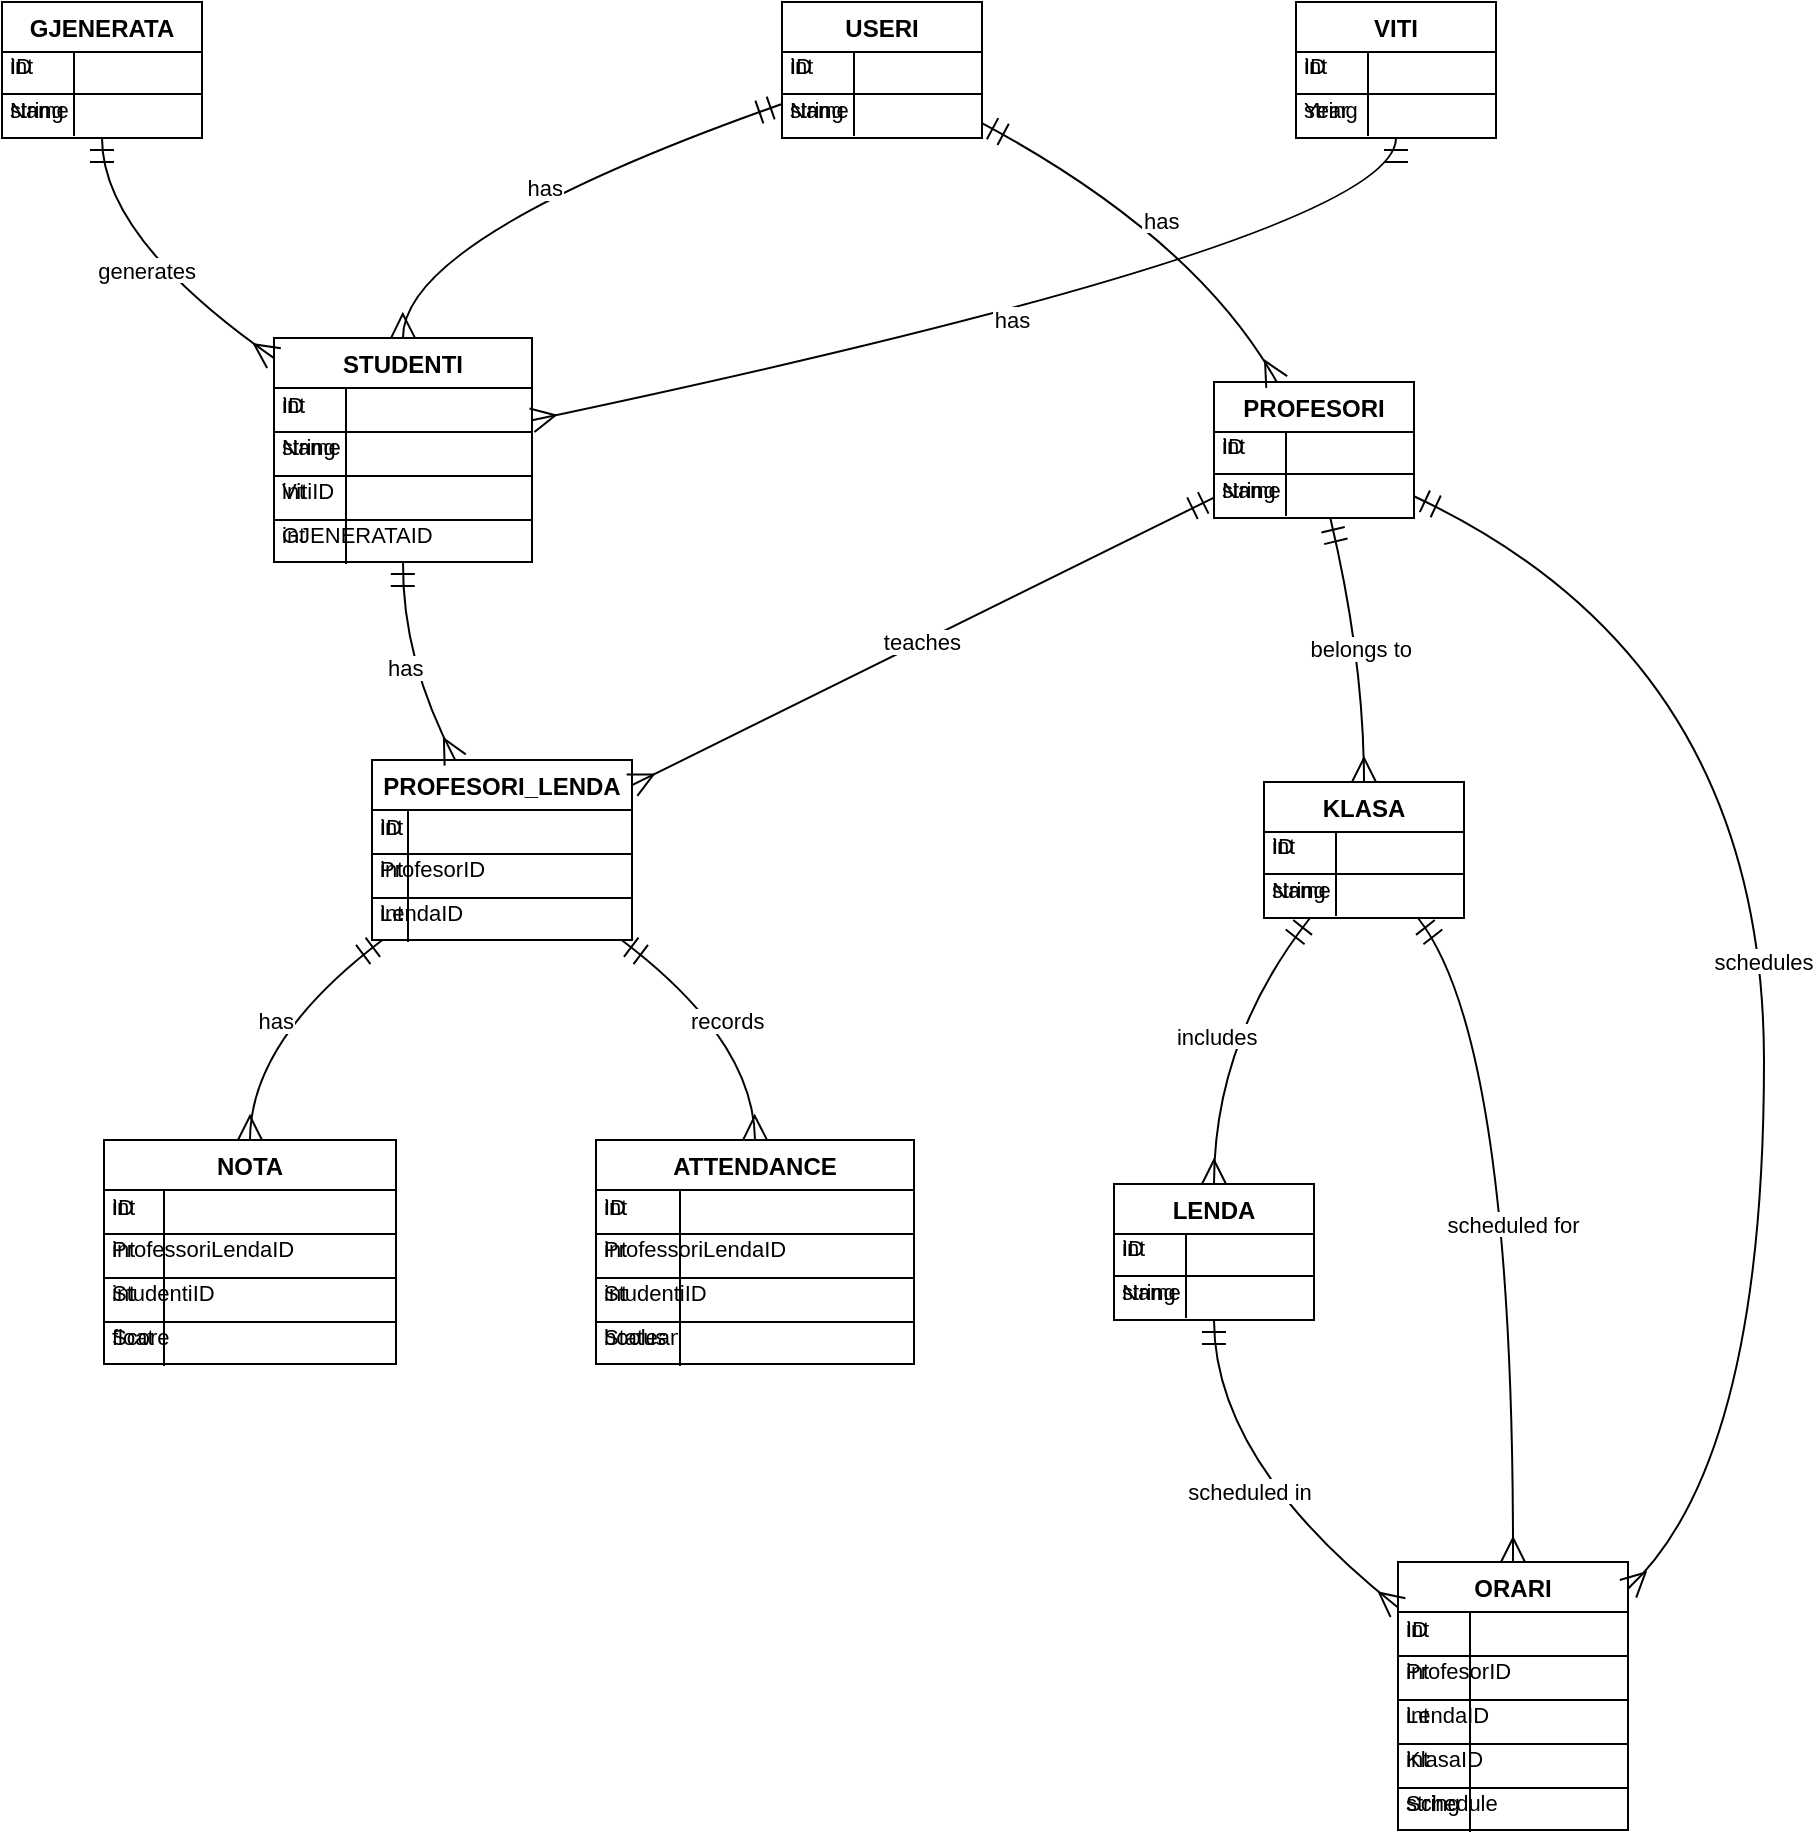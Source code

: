 <mxfile version="25.0.3">
  <diagram name="Page-1" id="MQIPUPeUFMJx04zR1qg9">
    <mxGraphModel dx="1167" dy="619" grid="1" gridSize="10" guides="1" tooltips="1" connect="1" arrows="1" fold="1" page="1" pageScale="1" pageWidth="850" pageHeight="1100" math="0" shadow="0">
      <root>
        <mxCell id="0" />
        <mxCell id="1" parent="0" />
        <mxCell id="2" value="USERI" style="shape=table;startSize=25;container=1;collapsible=0;childLayout=tableLayout;fixedRows=1;rowLines=1;fontStyle=1;align=center;resizeLast=1;" parent="1" vertex="1">
          <mxGeometry x="410" y="20" width="100" height="68" as="geometry" />
        </mxCell>
        <mxCell id="3" style="shape=tableRow;horizontal=0;startSize=0;swimlaneHead=0;swimlaneBody=0;fillColor=none;collapsible=0;dropTarget=0;points=[[0,0.5],[1,0.5]];portConstraint=eastwest;top=0;left=0;right=0;bottom=0;" parent="2" vertex="1">
          <mxGeometry y="21" width="100" height="21" as="geometry" />
        </mxCell>
        <mxCell id="4" value="int" style="shape=partialRectangle;connectable=0;fillColor=none;top=0;left=0;bottom=0;right=0;align=left;spacingLeft=2;overflow=hidden;fontSize=11;" parent="3" vertex="1">
          <mxGeometry width="36" height="21" as="geometry" />
        </mxCell>
        <mxCell id="5" value="ID" style="shape=partialRectangle;connectable=0;fillColor=none;top=0;left=0;bottom=0;right=0;align=left;spacingLeft=2;overflow=hidden;fontSize=11;" parent="3" vertex="1">
          <mxGeometry width="64" height="21" as="geometry" />
        </mxCell>
        <mxCell id="6" style="shape=tableRow;horizontal=0;startSize=0;swimlaneHead=0;swimlaneBody=0;fillColor=none;collapsible=0;dropTarget=0;points=[[0,0.5],[1,0.5]];portConstraint=eastwest;top=0;left=0;right=0;bottom=0;" parent="2" vertex="1">
          <mxGeometry y="43" width="100" height="21" as="geometry" />
        </mxCell>
        <mxCell id="7" value="string" style="shape=partialRectangle;connectable=0;fillColor=none;top=0;left=0;bottom=0;right=0;align=left;spacingLeft=2;overflow=hidden;fontSize=11;" parent="6" vertex="1">
          <mxGeometry width="36" height="21" as="geometry" />
        </mxCell>
        <mxCell id="8" value="Name" style="shape=partialRectangle;connectable=0;fillColor=none;top=0;left=0;bottom=0;right=0;align=left;spacingLeft=2;overflow=hidden;fontSize=11;" parent="6" vertex="1">
          <mxGeometry width="64" height="21" as="geometry" />
        </mxCell>
        <mxCell id="9" value="STUDENTI" style="shape=table;startSize=25;container=1;collapsible=0;childLayout=tableLayout;fixedRows=1;rowLines=1;fontStyle=1;align=center;resizeLast=1;" parent="1" vertex="1">
          <mxGeometry x="156" y="188" width="129" height="112" as="geometry" />
        </mxCell>
        <mxCell id="10" style="shape=tableRow;horizontal=0;startSize=0;swimlaneHead=0;swimlaneBody=0;fillColor=none;collapsible=0;dropTarget=0;points=[[0,0.5],[1,0.5]];portConstraint=eastwest;top=0;left=0;right=0;bottom=0;" parent="9" vertex="1">
          <mxGeometry y="22" width="129" height="22" as="geometry" />
        </mxCell>
        <mxCell id="11" value="int" style="shape=partialRectangle;connectable=0;fillColor=none;top=0;left=0;bottom=0;right=0;align=left;spacingLeft=2;overflow=hidden;fontSize=11;" parent="10" vertex="1">
          <mxGeometry width="36" height="22" as="geometry" />
        </mxCell>
        <mxCell id="12" value="ID" style="shape=partialRectangle;connectable=0;fillColor=none;top=0;left=0;bottom=0;right=0;align=left;spacingLeft=2;overflow=hidden;fontSize=11;" parent="10" vertex="1">
          <mxGeometry width="93" height="22" as="geometry" />
        </mxCell>
        <mxCell id="13" style="shape=tableRow;horizontal=0;startSize=0;swimlaneHead=0;swimlaneBody=0;fillColor=none;collapsible=0;dropTarget=0;points=[[0,0.5],[1,0.5]];portConstraint=eastwest;top=0;left=0;right=0;bottom=0;" parent="9" vertex="1">
          <mxGeometry y="43" width="129" height="22" as="geometry" />
        </mxCell>
        <mxCell id="14" value="string" style="shape=partialRectangle;connectable=0;fillColor=none;top=0;left=0;bottom=0;right=0;align=left;spacingLeft=2;overflow=hidden;fontSize=11;" parent="13" vertex="1">
          <mxGeometry width="36" height="22" as="geometry" />
        </mxCell>
        <mxCell id="15" value="Name" style="shape=partialRectangle;connectable=0;fillColor=none;top=0;left=0;bottom=0;right=0;align=left;spacingLeft=2;overflow=hidden;fontSize=11;" parent="13" vertex="1">
          <mxGeometry width="93" height="22" as="geometry" />
        </mxCell>
        <mxCell id="16" style="shape=tableRow;horizontal=0;startSize=0;swimlaneHead=0;swimlaneBody=0;fillColor=none;collapsible=0;dropTarget=0;points=[[0,0.5],[1,0.5]];portConstraint=eastwest;top=0;left=0;right=0;bottom=0;" parent="9" vertex="1">
          <mxGeometry y="65" width="129" height="22" as="geometry" />
        </mxCell>
        <mxCell id="17" value="int" style="shape=partialRectangle;connectable=0;fillColor=none;top=0;left=0;bottom=0;right=0;align=left;spacingLeft=2;overflow=hidden;fontSize=11;" parent="16" vertex="1">
          <mxGeometry width="36" height="22" as="geometry" />
        </mxCell>
        <mxCell id="18" value="VitiID" style="shape=partialRectangle;connectable=0;fillColor=none;top=0;left=0;bottom=0;right=0;align=left;spacingLeft=2;overflow=hidden;fontSize=11;" parent="16" vertex="1">
          <mxGeometry width="93" height="22" as="geometry" />
        </mxCell>
        <mxCell id="19" style="shape=tableRow;horizontal=0;startSize=0;swimlaneHead=0;swimlaneBody=0;fillColor=none;collapsible=0;dropTarget=0;points=[[0,0.5],[1,0.5]];portConstraint=eastwest;top=0;left=0;right=0;bottom=0;" parent="9" vertex="1">
          <mxGeometry y="87" width="129" height="22" as="geometry" />
        </mxCell>
        <mxCell id="20" value="int" style="shape=partialRectangle;connectable=0;fillColor=none;top=0;left=0;bottom=0;right=0;align=left;spacingLeft=2;overflow=hidden;fontSize=11;" parent="19" vertex="1">
          <mxGeometry width="36" height="22" as="geometry" />
        </mxCell>
        <mxCell id="21" value="GJENERATAID" style="shape=partialRectangle;connectable=0;fillColor=none;top=0;left=0;bottom=0;right=0;align=left;spacingLeft=2;overflow=hidden;fontSize=11;" parent="19" vertex="1">
          <mxGeometry width="93" height="22" as="geometry" />
        </mxCell>
        <mxCell id="22" value="PROFESORI" style="shape=table;startSize=25;container=1;collapsible=0;childLayout=tableLayout;fixedRows=1;rowLines=1;fontStyle=1;align=center;resizeLast=1;" parent="1" vertex="1">
          <mxGeometry x="626" y="210" width="100" height="68" as="geometry" />
        </mxCell>
        <mxCell id="23" style="shape=tableRow;horizontal=0;startSize=0;swimlaneHead=0;swimlaneBody=0;fillColor=none;collapsible=0;dropTarget=0;points=[[0,0.5],[1,0.5]];portConstraint=eastwest;top=0;left=0;right=0;bottom=0;" parent="22" vertex="1">
          <mxGeometry y="21" width="100" height="21" as="geometry" />
        </mxCell>
        <mxCell id="24" value="int" style="shape=partialRectangle;connectable=0;fillColor=none;top=0;left=0;bottom=0;right=0;align=left;spacingLeft=2;overflow=hidden;fontSize=11;" parent="23" vertex="1">
          <mxGeometry width="36" height="21" as="geometry" />
        </mxCell>
        <mxCell id="25" value="ID" style="shape=partialRectangle;connectable=0;fillColor=none;top=0;left=0;bottom=0;right=0;align=left;spacingLeft=2;overflow=hidden;fontSize=11;" parent="23" vertex="1">
          <mxGeometry width="64" height="21" as="geometry" />
        </mxCell>
        <mxCell id="26" style="shape=tableRow;horizontal=0;startSize=0;swimlaneHead=0;swimlaneBody=0;fillColor=none;collapsible=0;dropTarget=0;points=[[0,0.5],[1,0.5]];portConstraint=eastwest;top=0;left=0;right=0;bottom=0;" parent="22" vertex="1">
          <mxGeometry y="43" width="100" height="21" as="geometry" />
        </mxCell>
        <mxCell id="27" value="string" style="shape=partialRectangle;connectable=0;fillColor=none;top=0;left=0;bottom=0;right=0;align=left;spacingLeft=2;overflow=hidden;fontSize=11;" parent="26" vertex="1">
          <mxGeometry width="36" height="21" as="geometry" />
        </mxCell>
        <mxCell id="28" value="Name" style="shape=partialRectangle;connectable=0;fillColor=none;top=0;left=0;bottom=0;right=0;align=left;spacingLeft=2;overflow=hidden;fontSize=11;" parent="26" vertex="1">
          <mxGeometry width="64" height="21" as="geometry" />
        </mxCell>
        <mxCell id="29" value="GJENERATA" style="shape=table;startSize=25;container=1;collapsible=0;childLayout=tableLayout;fixedRows=1;rowLines=1;fontStyle=1;align=center;resizeLast=1;" parent="1" vertex="1">
          <mxGeometry x="20" y="20" width="100" height="68" as="geometry" />
        </mxCell>
        <mxCell id="30" style="shape=tableRow;horizontal=0;startSize=0;swimlaneHead=0;swimlaneBody=0;fillColor=none;collapsible=0;dropTarget=0;points=[[0,0.5],[1,0.5]];portConstraint=eastwest;top=0;left=0;right=0;bottom=0;" parent="29" vertex="1">
          <mxGeometry y="21" width="100" height="21" as="geometry" />
        </mxCell>
        <mxCell id="31" value="int" style="shape=partialRectangle;connectable=0;fillColor=none;top=0;left=0;bottom=0;right=0;align=left;spacingLeft=2;overflow=hidden;fontSize=11;" parent="30" vertex="1">
          <mxGeometry width="36" height="21" as="geometry" />
        </mxCell>
        <mxCell id="32" value="ID" style="shape=partialRectangle;connectable=0;fillColor=none;top=0;left=0;bottom=0;right=0;align=left;spacingLeft=2;overflow=hidden;fontSize=11;" parent="30" vertex="1">
          <mxGeometry width="64" height="21" as="geometry" />
        </mxCell>
        <mxCell id="33" style="shape=tableRow;horizontal=0;startSize=0;swimlaneHead=0;swimlaneBody=0;fillColor=none;collapsible=0;dropTarget=0;points=[[0,0.5],[1,0.5]];portConstraint=eastwest;top=0;left=0;right=0;bottom=0;" parent="29" vertex="1">
          <mxGeometry y="43" width="100" height="21" as="geometry" />
        </mxCell>
        <mxCell id="34" value="string" style="shape=partialRectangle;connectable=0;fillColor=none;top=0;left=0;bottom=0;right=0;align=left;spacingLeft=2;overflow=hidden;fontSize=11;" parent="33" vertex="1">
          <mxGeometry width="36" height="21" as="geometry" />
        </mxCell>
        <mxCell id="35" value="Name" style="shape=partialRectangle;connectable=0;fillColor=none;top=0;left=0;bottom=0;right=0;align=left;spacingLeft=2;overflow=hidden;fontSize=11;" parent="33" vertex="1">
          <mxGeometry width="64" height="21" as="geometry" />
        </mxCell>
        <mxCell id="36" value="VITI" style="shape=table;startSize=25;container=1;collapsible=0;childLayout=tableLayout;fixedRows=1;rowLines=1;fontStyle=1;align=center;resizeLast=1;" parent="1" vertex="1">
          <mxGeometry x="667" y="20" width="100" height="68" as="geometry" />
        </mxCell>
        <mxCell id="37" style="shape=tableRow;horizontal=0;startSize=0;swimlaneHead=0;swimlaneBody=0;fillColor=none;collapsible=0;dropTarget=0;points=[[0,0.5],[1,0.5]];portConstraint=eastwest;top=0;left=0;right=0;bottom=0;" parent="36" vertex="1">
          <mxGeometry y="21" width="100" height="21" as="geometry" />
        </mxCell>
        <mxCell id="38" value="int" style="shape=partialRectangle;connectable=0;fillColor=none;top=0;left=0;bottom=0;right=0;align=left;spacingLeft=2;overflow=hidden;fontSize=11;" parent="37" vertex="1">
          <mxGeometry width="36" height="21" as="geometry" />
        </mxCell>
        <mxCell id="39" value="ID" style="shape=partialRectangle;connectable=0;fillColor=none;top=0;left=0;bottom=0;right=0;align=left;spacingLeft=2;overflow=hidden;fontSize=11;" parent="37" vertex="1">
          <mxGeometry width="64" height="21" as="geometry" />
        </mxCell>
        <mxCell id="40" style="shape=tableRow;horizontal=0;startSize=0;swimlaneHead=0;swimlaneBody=0;fillColor=none;collapsible=0;dropTarget=0;points=[[0,0.5],[1,0.5]];portConstraint=eastwest;top=0;left=0;right=0;bottom=0;" parent="36" vertex="1">
          <mxGeometry y="43" width="100" height="21" as="geometry" />
        </mxCell>
        <mxCell id="41" value="string" style="shape=partialRectangle;connectable=0;fillColor=none;top=0;left=0;bottom=0;right=0;align=left;spacingLeft=2;overflow=hidden;fontSize=11;" parent="40" vertex="1">
          <mxGeometry width="36" height="21" as="geometry" />
        </mxCell>
        <mxCell id="42" value="Year" style="shape=partialRectangle;connectable=0;fillColor=none;top=0;left=0;bottom=0;right=0;align=left;spacingLeft=2;overflow=hidden;fontSize=11;" parent="40" vertex="1">
          <mxGeometry width="64" height="21" as="geometry" />
        </mxCell>
        <mxCell id="43" value="PROFESORI_LENDA" style="shape=table;startSize=25;container=1;collapsible=0;childLayout=tableLayout;fixedRows=1;rowLines=1;fontStyle=1;align=center;resizeLast=1;" parent="1" vertex="1">
          <mxGeometry x="205" y="399" width="130" height="90" as="geometry" />
        </mxCell>
        <mxCell id="44" style="shape=tableRow;horizontal=0;startSize=0;swimlaneHead=0;swimlaneBody=0;fillColor=none;collapsible=0;dropTarget=0;points=[[0,0.5],[1,0.5]];portConstraint=eastwest;top=0;left=0;right=0;bottom=0;" parent="43" vertex="1">
          <mxGeometry y="22" width="130" height="22" as="geometry" />
        </mxCell>
        <mxCell id="45" value="int" style="shape=partialRectangle;connectable=0;fillColor=none;top=0;left=0;bottom=0;right=0;align=left;spacingLeft=2;overflow=hidden;fontSize=11;" parent="44" vertex="1">
          <mxGeometry width="18" height="22" as="geometry" />
        </mxCell>
        <mxCell id="46" value="ID" style="shape=partialRectangle;connectable=0;fillColor=none;top=0;left=0;bottom=0;right=0;align=left;spacingLeft=2;overflow=hidden;fontSize=11;" parent="44" vertex="1">
          <mxGeometry width="112" height="22" as="geometry" />
        </mxCell>
        <mxCell id="47" style="shape=tableRow;horizontal=0;startSize=0;swimlaneHead=0;swimlaneBody=0;fillColor=none;collapsible=0;dropTarget=0;points=[[0,0.5],[1,0.5]];portConstraint=eastwest;top=0;left=0;right=0;bottom=0;" parent="43" vertex="1">
          <mxGeometry y="43" width="130" height="22" as="geometry" />
        </mxCell>
        <mxCell id="48" value="int" style="shape=partialRectangle;connectable=0;fillColor=none;top=0;left=0;bottom=0;right=0;align=left;spacingLeft=2;overflow=hidden;fontSize=11;" parent="47" vertex="1">
          <mxGeometry width="18" height="22" as="geometry" />
        </mxCell>
        <mxCell id="49" value="ProfesorID" style="shape=partialRectangle;connectable=0;fillColor=none;top=0;left=0;bottom=0;right=0;align=left;spacingLeft=2;overflow=hidden;fontSize=11;" parent="47" vertex="1">
          <mxGeometry width="112" height="22" as="geometry" />
        </mxCell>
        <mxCell id="50" style="shape=tableRow;horizontal=0;startSize=0;swimlaneHead=0;swimlaneBody=0;fillColor=none;collapsible=0;dropTarget=0;points=[[0,0.5],[1,0.5]];portConstraint=eastwest;top=0;left=0;right=0;bottom=0;" parent="43" vertex="1">
          <mxGeometry y="65" width="130" height="22" as="geometry" />
        </mxCell>
        <mxCell id="51" value="int" style="shape=partialRectangle;connectable=0;fillColor=none;top=0;left=0;bottom=0;right=0;align=left;spacingLeft=2;overflow=hidden;fontSize=11;" parent="50" vertex="1">
          <mxGeometry width="18" height="22" as="geometry" />
        </mxCell>
        <mxCell id="52" value="LendaID" style="shape=partialRectangle;connectable=0;fillColor=none;top=0;left=0;bottom=0;right=0;align=left;spacingLeft=2;overflow=hidden;fontSize=11;" parent="50" vertex="1">
          <mxGeometry width="112" height="22" as="geometry" />
        </mxCell>
        <mxCell id="53" value="NOTA" style="shape=table;startSize=25;container=1;collapsible=0;childLayout=tableLayout;fixedRows=1;rowLines=1;fontStyle=1;align=center;resizeLast=1;" parent="1" vertex="1">
          <mxGeometry x="71" y="589" width="146" height="112" as="geometry" />
        </mxCell>
        <mxCell id="54" style="shape=tableRow;horizontal=0;startSize=0;swimlaneHead=0;swimlaneBody=0;fillColor=none;collapsible=0;dropTarget=0;points=[[0,0.5],[1,0.5]];portConstraint=eastwest;top=0;left=0;right=0;bottom=0;" parent="53" vertex="1">
          <mxGeometry y="22" width="146" height="22" as="geometry" />
        </mxCell>
        <mxCell id="55" value="int" style="shape=partialRectangle;connectable=0;fillColor=none;top=0;left=0;bottom=0;right=0;align=left;spacingLeft=2;overflow=hidden;fontSize=11;" parent="54" vertex="1">
          <mxGeometry width="30" height="22" as="geometry" />
        </mxCell>
        <mxCell id="56" value="ID" style="shape=partialRectangle;connectable=0;fillColor=none;top=0;left=0;bottom=0;right=0;align=left;spacingLeft=2;overflow=hidden;fontSize=11;" parent="54" vertex="1">
          <mxGeometry width="116" height="22" as="geometry" />
        </mxCell>
        <mxCell id="57" style="shape=tableRow;horizontal=0;startSize=0;swimlaneHead=0;swimlaneBody=0;fillColor=none;collapsible=0;dropTarget=0;points=[[0,0.5],[1,0.5]];portConstraint=eastwest;top=0;left=0;right=0;bottom=0;" parent="53" vertex="1">
          <mxGeometry y="43" width="146" height="22" as="geometry" />
        </mxCell>
        <mxCell id="58" value="int" style="shape=partialRectangle;connectable=0;fillColor=none;top=0;left=0;bottom=0;right=0;align=left;spacingLeft=2;overflow=hidden;fontSize=11;" parent="57" vertex="1">
          <mxGeometry width="30" height="22" as="geometry" />
        </mxCell>
        <mxCell id="59" value="ProfessoriLendaID" style="shape=partialRectangle;connectable=0;fillColor=none;top=0;left=0;bottom=0;right=0;align=left;spacingLeft=2;overflow=hidden;fontSize=11;" parent="57" vertex="1">
          <mxGeometry width="116" height="22" as="geometry" />
        </mxCell>
        <mxCell id="60" style="shape=tableRow;horizontal=0;startSize=0;swimlaneHead=0;swimlaneBody=0;fillColor=none;collapsible=0;dropTarget=0;points=[[0,0.5],[1,0.5]];portConstraint=eastwest;top=0;left=0;right=0;bottom=0;" parent="53" vertex="1">
          <mxGeometry y="65" width="146" height="22" as="geometry" />
        </mxCell>
        <mxCell id="61" value="int" style="shape=partialRectangle;connectable=0;fillColor=none;top=0;left=0;bottom=0;right=0;align=left;spacingLeft=2;overflow=hidden;fontSize=11;" parent="60" vertex="1">
          <mxGeometry width="30" height="22" as="geometry" />
        </mxCell>
        <mxCell id="62" value="StudentiID" style="shape=partialRectangle;connectable=0;fillColor=none;top=0;left=0;bottom=0;right=0;align=left;spacingLeft=2;overflow=hidden;fontSize=11;" parent="60" vertex="1">
          <mxGeometry width="116" height="22" as="geometry" />
        </mxCell>
        <mxCell id="63" style="shape=tableRow;horizontal=0;startSize=0;swimlaneHead=0;swimlaneBody=0;fillColor=none;collapsible=0;dropTarget=0;points=[[0,0.5],[1,0.5]];portConstraint=eastwest;top=0;left=0;right=0;bottom=0;" parent="53" vertex="1">
          <mxGeometry y="87" width="146" height="22" as="geometry" />
        </mxCell>
        <mxCell id="64" value="float" style="shape=partialRectangle;connectable=0;fillColor=none;top=0;left=0;bottom=0;right=0;align=left;spacingLeft=2;overflow=hidden;fontSize=11;" parent="63" vertex="1">
          <mxGeometry width="30" height="22" as="geometry" />
        </mxCell>
        <mxCell id="65" value="Score" style="shape=partialRectangle;connectable=0;fillColor=none;top=0;left=0;bottom=0;right=0;align=left;spacingLeft=2;overflow=hidden;fontSize=11;" parent="63" vertex="1">
          <mxGeometry width="116" height="22" as="geometry" />
        </mxCell>
        <mxCell id="66" value="ATTENDANCE" style="shape=table;startSize=25;container=1;collapsible=0;childLayout=tableLayout;fixedRows=1;rowLines=1;fontStyle=1;align=center;resizeLast=1;" parent="1" vertex="1">
          <mxGeometry x="317" y="589" width="159" height="112" as="geometry" />
        </mxCell>
        <mxCell id="67" style="shape=tableRow;horizontal=0;startSize=0;swimlaneHead=0;swimlaneBody=0;fillColor=none;collapsible=0;dropTarget=0;points=[[0,0.5],[1,0.5]];portConstraint=eastwest;top=0;left=0;right=0;bottom=0;" parent="66" vertex="1">
          <mxGeometry y="22" width="159" height="22" as="geometry" />
        </mxCell>
        <mxCell id="68" value="int" style="shape=partialRectangle;connectable=0;fillColor=none;top=0;left=0;bottom=0;right=0;align=left;spacingLeft=2;overflow=hidden;fontSize=11;" parent="67" vertex="1">
          <mxGeometry width="42" height="22" as="geometry" />
        </mxCell>
        <mxCell id="69" value="ID" style="shape=partialRectangle;connectable=0;fillColor=none;top=0;left=0;bottom=0;right=0;align=left;spacingLeft=2;overflow=hidden;fontSize=11;" parent="67" vertex="1">
          <mxGeometry width="117" height="22" as="geometry" />
        </mxCell>
        <mxCell id="70" style="shape=tableRow;horizontal=0;startSize=0;swimlaneHead=0;swimlaneBody=0;fillColor=none;collapsible=0;dropTarget=0;points=[[0,0.5],[1,0.5]];portConstraint=eastwest;top=0;left=0;right=0;bottom=0;" parent="66" vertex="1">
          <mxGeometry y="43" width="159" height="22" as="geometry" />
        </mxCell>
        <mxCell id="71" value="int" style="shape=partialRectangle;connectable=0;fillColor=none;top=0;left=0;bottom=0;right=0;align=left;spacingLeft=2;overflow=hidden;fontSize=11;" parent="70" vertex="1">
          <mxGeometry width="42" height="22" as="geometry" />
        </mxCell>
        <mxCell id="72" value="ProfessoriLendaID" style="shape=partialRectangle;connectable=0;fillColor=none;top=0;left=0;bottom=0;right=0;align=left;spacingLeft=2;overflow=hidden;fontSize=11;" parent="70" vertex="1">
          <mxGeometry width="117" height="22" as="geometry" />
        </mxCell>
        <mxCell id="73" style="shape=tableRow;horizontal=0;startSize=0;swimlaneHead=0;swimlaneBody=0;fillColor=none;collapsible=0;dropTarget=0;points=[[0,0.5],[1,0.5]];portConstraint=eastwest;top=0;left=0;right=0;bottom=0;" parent="66" vertex="1">
          <mxGeometry y="65" width="159" height="22" as="geometry" />
        </mxCell>
        <mxCell id="74" value="int" style="shape=partialRectangle;connectable=0;fillColor=none;top=0;left=0;bottom=0;right=0;align=left;spacingLeft=2;overflow=hidden;fontSize=11;" parent="73" vertex="1">
          <mxGeometry width="42" height="22" as="geometry" />
        </mxCell>
        <mxCell id="75" value="StudentiID" style="shape=partialRectangle;connectable=0;fillColor=none;top=0;left=0;bottom=0;right=0;align=left;spacingLeft=2;overflow=hidden;fontSize=11;" parent="73" vertex="1">
          <mxGeometry width="117" height="22" as="geometry" />
        </mxCell>
        <mxCell id="76" style="shape=tableRow;horizontal=0;startSize=0;swimlaneHead=0;swimlaneBody=0;fillColor=none;collapsible=0;dropTarget=0;points=[[0,0.5],[1,0.5]];portConstraint=eastwest;top=0;left=0;right=0;bottom=0;" parent="66" vertex="1">
          <mxGeometry y="87" width="159" height="22" as="geometry" />
        </mxCell>
        <mxCell id="77" value="boolean" style="shape=partialRectangle;connectable=0;fillColor=none;top=0;left=0;bottom=0;right=0;align=left;spacingLeft=2;overflow=hidden;fontSize=11;" parent="76" vertex="1">
          <mxGeometry width="42" height="22" as="geometry" />
        </mxCell>
        <mxCell id="78" value="Status" style="shape=partialRectangle;connectable=0;fillColor=none;top=0;left=0;bottom=0;right=0;align=left;spacingLeft=2;overflow=hidden;fontSize=11;" parent="76" vertex="1">
          <mxGeometry width="117" height="22" as="geometry" />
        </mxCell>
        <mxCell id="79" value="KLASA" style="shape=table;startSize=25;container=1;collapsible=0;childLayout=tableLayout;fixedRows=1;rowLines=1;fontStyle=1;align=center;resizeLast=1;" parent="1" vertex="1">
          <mxGeometry x="651" y="410" width="100" height="68" as="geometry" />
        </mxCell>
        <mxCell id="80" style="shape=tableRow;horizontal=0;startSize=0;swimlaneHead=0;swimlaneBody=0;fillColor=none;collapsible=0;dropTarget=0;points=[[0,0.5],[1,0.5]];portConstraint=eastwest;top=0;left=0;right=0;bottom=0;" parent="79" vertex="1">
          <mxGeometry y="21" width="100" height="21" as="geometry" />
        </mxCell>
        <mxCell id="81" value="int" style="shape=partialRectangle;connectable=0;fillColor=none;top=0;left=0;bottom=0;right=0;align=left;spacingLeft=2;overflow=hidden;fontSize=11;" parent="80" vertex="1">
          <mxGeometry width="36" height="21" as="geometry" />
        </mxCell>
        <mxCell id="82" value="ID" style="shape=partialRectangle;connectable=0;fillColor=none;top=0;left=0;bottom=0;right=0;align=left;spacingLeft=2;overflow=hidden;fontSize=11;" parent="80" vertex="1">
          <mxGeometry width="64" height="21" as="geometry" />
        </mxCell>
        <mxCell id="83" style="shape=tableRow;horizontal=0;startSize=0;swimlaneHead=0;swimlaneBody=0;fillColor=none;collapsible=0;dropTarget=0;points=[[0,0.5],[1,0.5]];portConstraint=eastwest;top=0;left=0;right=0;bottom=0;" parent="79" vertex="1">
          <mxGeometry y="43" width="100" height="21" as="geometry" />
        </mxCell>
        <mxCell id="84" value="string" style="shape=partialRectangle;connectable=0;fillColor=none;top=0;left=0;bottom=0;right=0;align=left;spacingLeft=2;overflow=hidden;fontSize=11;" parent="83" vertex="1">
          <mxGeometry width="36" height="21" as="geometry" />
        </mxCell>
        <mxCell id="85" value="Name" style="shape=partialRectangle;connectable=0;fillColor=none;top=0;left=0;bottom=0;right=0;align=left;spacingLeft=2;overflow=hidden;fontSize=11;" parent="83" vertex="1">
          <mxGeometry width="64" height="21" as="geometry" />
        </mxCell>
        <mxCell id="86" value="LENDA" style="shape=table;startSize=25;container=1;collapsible=0;childLayout=tableLayout;fixedRows=1;rowLines=1;fontStyle=1;align=center;resizeLast=1;" parent="1" vertex="1">
          <mxGeometry x="576" y="611" width="100" height="68" as="geometry" />
        </mxCell>
        <mxCell id="87" style="shape=tableRow;horizontal=0;startSize=0;swimlaneHead=0;swimlaneBody=0;fillColor=none;collapsible=0;dropTarget=0;points=[[0,0.5],[1,0.5]];portConstraint=eastwest;top=0;left=0;right=0;bottom=0;" parent="86" vertex="1">
          <mxGeometry y="21" width="100" height="21" as="geometry" />
        </mxCell>
        <mxCell id="88" value="int" style="shape=partialRectangle;connectable=0;fillColor=none;top=0;left=0;bottom=0;right=0;align=left;spacingLeft=2;overflow=hidden;fontSize=11;" parent="87" vertex="1">
          <mxGeometry width="36" height="21" as="geometry" />
        </mxCell>
        <mxCell id="89" value="ID" style="shape=partialRectangle;connectable=0;fillColor=none;top=0;left=0;bottom=0;right=0;align=left;spacingLeft=2;overflow=hidden;fontSize=11;" parent="87" vertex="1">
          <mxGeometry width="64" height="21" as="geometry" />
        </mxCell>
        <mxCell id="90" style="shape=tableRow;horizontal=0;startSize=0;swimlaneHead=0;swimlaneBody=0;fillColor=none;collapsible=0;dropTarget=0;points=[[0,0.5],[1,0.5]];portConstraint=eastwest;top=0;left=0;right=0;bottom=0;" parent="86" vertex="1">
          <mxGeometry y="43" width="100" height="21" as="geometry" />
        </mxCell>
        <mxCell id="91" value="string" style="shape=partialRectangle;connectable=0;fillColor=none;top=0;left=0;bottom=0;right=0;align=left;spacingLeft=2;overflow=hidden;fontSize=11;" parent="90" vertex="1">
          <mxGeometry width="36" height="21" as="geometry" />
        </mxCell>
        <mxCell id="92" value="Name" style="shape=partialRectangle;connectable=0;fillColor=none;top=0;left=0;bottom=0;right=0;align=left;spacingLeft=2;overflow=hidden;fontSize=11;" parent="90" vertex="1">
          <mxGeometry width="64" height="21" as="geometry" />
        </mxCell>
        <mxCell id="93" value="ORARI" style="shape=table;startSize=25;container=1;collapsible=0;childLayout=tableLayout;fixedRows=1;rowLines=1;fontStyle=1;align=center;resizeLast=1;" parent="1" vertex="1">
          <mxGeometry x="718" y="800" width="115" height="134" as="geometry" />
        </mxCell>
        <mxCell id="94" style="shape=tableRow;horizontal=0;startSize=0;swimlaneHead=0;swimlaneBody=0;fillColor=none;collapsible=0;dropTarget=0;points=[[0,0.5],[1,0.5]];portConstraint=eastwest;top=0;left=0;right=0;bottom=0;" parent="93" vertex="1">
          <mxGeometry y="22" width="115" height="22" as="geometry" />
        </mxCell>
        <mxCell id="95" value="int" style="shape=partialRectangle;connectable=0;fillColor=none;top=0;left=0;bottom=0;right=0;align=left;spacingLeft=2;overflow=hidden;fontSize=11;" parent="94" vertex="1">
          <mxGeometry width="36" height="22" as="geometry" />
        </mxCell>
        <mxCell id="96" value="ID" style="shape=partialRectangle;connectable=0;fillColor=none;top=0;left=0;bottom=0;right=0;align=left;spacingLeft=2;overflow=hidden;fontSize=11;" parent="94" vertex="1">
          <mxGeometry width="79" height="22" as="geometry" />
        </mxCell>
        <mxCell id="97" style="shape=tableRow;horizontal=0;startSize=0;swimlaneHead=0;swimlaneBody=0;fillColor=none;collapsible=0;dropTarget=0;points=[[0,0.5],[1,0.5]];portConstraint=eastwest;top=0;left=0;right=0;bottom=0;" parent="93" vertex="1">
          <mxGeometry y="43" width="115" height="22" as="geometry" />
        </mxCell>
        <mxCell id="98" value="int" style="shape=partialRectangle;connectable=0;fillColor=none;top=0;left=0;bottom=0;right=0;align=left;spacingLeft=2;overflow=hidden;fontSize=11;" parent="97" vertex="1">
          <mxGeometry width="36" height="22" as="geometry" />
        </mxCell>
        <mxCell id="99" value="ProfesorID" style="shape=partialRectangle;connectable=0;fillColor=none;top=0;left=0;bottom=0;right=0;align=left;spacingLeft=2;overflow=hidden;fontSize=11;" parent="97" vertex="1">
          <mxGeometry width="79" height="22" as="geometry" />
        </mxCell>
        <mxCell id="100" style="shape=tableRow;horizontal=0;startSize=0;swimlaneHead=0;swimlaneBody=0;fillColor=none;collapsible=0;dropTarget=0;points=[[0,0.5],[1,0.5]];portConstraint=eastwest;top=0;left=0;right=0;bottom=0;" parent="93" vertex="1">
          <mxGeometry y="65" width="115" height="22" as="geometry" />
        </mxCell>
        <mxCell id="101" value="int" style="shape=partialRectangle;connectable=0;fillColor=none;top=0;left=0;bottom=0;right=0;align=left;spacingLeft=2;overflow=hidden;fontSize=11;" parent="100" vertex="1">
          <mxGeometry width="36" height="22" as="geometry" />
        </mxCell>
        <mxCell id="102" value="LendaID" style="shape=partialRectangle;connectable=0;fillColor=none;top=0;left=0;bottom=0;right=0;align=left;spacingLeft=2;overflow=hidden;fontSize=11;" parent="100" vertex="1">
          <mxGeometry width="79" height="22" as="geometry" />
        </mxCell>
        <mxCell id="103" style="shape=tableRow;horizontal=0;startSize=0;swimlaneHead=0;swimlaneBody=0;fillColor=none;collapsible=0;dropTarget=0;points=[[0,0.5],[1,0.5]];portConstraint=eastwest;top=0;left=0;right=0;bottom=0;" parent="93" vertex="1">
          <mxGeometry y="87" width="115" height="22" as="geometry" />
        </mxCell>
        <mxCell id="104" value="int" style="shape=partialRectangle;connectable=0;fillColor=none;top=0;left=0;bottom=0;right=0;align=left;spacingLeft=2;overflow=hidden;fontSize=11;" parent="103" vertex="1">
          <mxGeometry width="36" height="22" as="geometry" />
        </mxCell>
        <mxCell id="105" value="KlasaID" style="shape=partialRectangle;connectable=0;fillColor=none;top=0;left=0;bottom=0;right=0;align=left;spacingLeft=2;overflow=hidden;fontSize=11;" parent="103" vertex="1">
          <mxGeometry width="79" height="22" as="geometry" />
        </mxCell>
        <mxCell id="106" style="shape=tableRow;horizontal=0;startSize=0;swimlaneHead=0;swimlaneBody=0;fillColor=none;collapsible=0;dropTarget=0;points=[[0,0.5],[1,0.5]];portConstraint=eastwest;top=0;left=0;right=0;bottom=0;" parent="93" vertex="1">
          <mxGeometry y="109" width="115" height="22" as="geometry" />
        </mxCell>
        <mxCell id="107" value="string" style="shape=partialRectangle;connectable=0;fillColor=none;top=0;left=0;bottom=0;right=0;align=left;spacingLeft=2;overflow=hidden;fontSize=11;" parent="106" vertex="1">
          <mxGeometry width="36" height="22" as="geometry" />
        </mxCell>
        <mxCell id="108" value="Schedule" style="shape=partialRectangle;connectable=0;fillColor=none;top=0;left=0;bottom=0;right=0;align=left;spacingLeft=2;overflow=hidden;fontSize=11;" parent="106" vertex="1">
          <mxGeometry width="79" height="22" as="geometry" />
        </mxCell>
        <mxCell id="109" value="has" style="curved=1;startArrow=ERmandOne;startSize=10;;endArrow=ERmany;endSize=10;;exitX=0;exitY=0.75;entryX=0.5;entryY=0;" parent="1" source="2" target="9" edge="1">
          <mxGeometry relative="1" as="geometry">
            <Array as="points">
              <mxPoint x="220" y="138" />
            </Array>
          </mxGeometry>
        </mxCell>
        <mxCell id="110" value="has" style="curved=1;startArrow=ERmandOne;startSize=10;;endArrow=ERmany;endSize=10;;exitX=1;exitY=0.89;entryX=0.31;entryY=-0.01;" parent="1" source="2" target="22" edge="1">
          <mxGeometry relative="1" as="geometry">
            <Array as="points">
              <mxPoint x="617" y="138" />
            </Array>
          </mxGeometry>
        </mxCell>
        <mxCell id="111" value="generates" style="curved=1;startArrow=ERmandOne;startSize=10;;endArrow=ERmany;endSize=10;;exitX=0.5;exitY=0.99;entryX=0;entryY=0.09;" parent="1" source="29" target="9" edge="1">
          <mxGeometry relative="1" as="geometry">
            <Array as="points">
              <mxPoint x="70" y="138" />
            </Array>
          </mxGeometry>
        </mxCell>
        <mxCell id="112" value="has" style="curved=1;startArrow=ERmandOne;startSize=10;;endArrow=ERmany;endSize=10;;exitX=0.5;exitY=0.99;entryX=0.99;entryY=0.37;" parent="1" source="36" target="9" edge="1">
          <mxGeometry relative="1" as="geometry">
            <Array as="points">
              <mxPoint x="717" y="138" />
            </Array>
          </mxGeometry>
        </mxCell>
        <mxCell id="113" value="has" style="curved=1;startArrow=ERmandOne;startSize=10;;endArrow=ERmany;endSize=10;;exitX=0.5;exitY=0.99;entryX=0.32;entryY=0;" parent="1" source="9" target="43" edge="1">
          <mxGeometry relative="1" as="geometry">
            <Array as="points">
              <mxPoint x="220" y="349" />
            </Array>
          </mxGeometry>
        </mxCell>
        <mxCell id="114" value="teaches" style="curved=1;startArrow=ERmandOne;startSize=10;;endArrow=ERmany;endSize=10;;exitX=0;exitY=0.85;entryX=1;entryY=0.14;" parent="1" source="22" target="43" edge="1">
          <mxGeometry relative="1" as="geometry">
            <Array as="points">
              <mxPoint x="461" y="349" />
            </Array>
          </mxGeometry>
        </mxCell>
        <mxCell id="115" value="has" style="curved=1;startArrow=ERmandOne;startSize=10;;endArrow=ERmany;endSize=10;;exitX=0.04;exitY=1;entryX=0.5;entryY=0;" parent="1" source="43" target="53" edge="1">
          <mxGeometry relative="1" as="geometry">
            <Array as="points">
              <mxPoint x="144" y="539" />
            </Array>
          </mxGeometry>
        </mxCell>
        <mxCell id="116" value="records" style="curved=1;startArrow=ERmandOne;startSize=10;;endArrow=ERmany;endSize=10;;exitX=0.96;exitY=1;entryX=0.5;entryY=0;" parent="1" source="43" target="66" edge="1">
          <mxGeometry relative="1" as="geometry">
            <Array as="points">
              <mxPoint x="396" y="539" />
            </Array>
          </mxGeometry>
        </mxCell>
        <mxCell id="117" value="belongs to" style="curved=1;startArrow=ERmandOne;startSize=10;;endArrow=ERmany;endSize=10;;exitX=0.58;exitY=0.99;entryX=0.5;entryY=0;" parent="1" source="22" target="79" edge="1">
          <mxGeometry relative="1" as="geometry">
            <Array as="points">
              <mxPoint x="701" y="349" />
            </Array>
          </mxGeometry>
        </mxCell>
        <mxCell id="118" value="includes" style="curved=1;startArrow=ERmandOne;startSize=10;;endArrow=ERmany;endSize=10;;exitX=0.23;exitY=1;entryX=0.5;entryY=0;" parent="1" source="79" target="86" edge="1">
          <mxGeometry relative="1" as="geometry">
            <Array as="points">
              <mxPoint x="626" y="539" />
            </Array>
          </mxGeometry>
        </mxCell>
        <mxCell id="119" value="schedules" style="curved=1;startArrow=ERmandOne;startSize=10;;endArrow=ERmany;endSize=10;;exitX=1;exitY=0.84;entryX=1;entryY=0.1;" parent="1" source="22" target="93" edge="1">
          <mxGeometry relative="1" as="geometry">
            <Array as="points">
              <mxPoint x="901" y="349" />
              <mxPoint x="901" y="750" />
            </Array>
          </mxGeometry>
        </mxCell>
        <mxCell id="120" value="scheduled in" style="curved=1;startArrow=ERmandOne;startSize=10;;endArrow=ERmany;endSize=10;;exitX=0.5;exitY=0.99;entryX=0;entryY=0.17;" parent="1" source="86" target="93" edge="1">
          <mxGeometry relative="1" as="geometry">
            <Array as="points">
              <mxPoint x="626" y="750" />
            </Array>
          </mxGeometry>
        </mxCell>
        <mxCell id="121" value="scheduled for" style="curved=1;startArrow=ERmandOne;startSize=10;;endArrow=ERmany;endSize=10;;exitX=0.77;exitY=1;entryX=0.5;entryY=0;" parent="1" source="79" target="93" edge="1">
          <mxGeometry relative="1" as="geometry">
            <Array as="points">
              <mxPoint x="776" y="539" />
            </Array>
          </mxGeometry>
        </mxCell>
      </root>
    </mxGraphModel>
  </diagram>
</mxfile>

